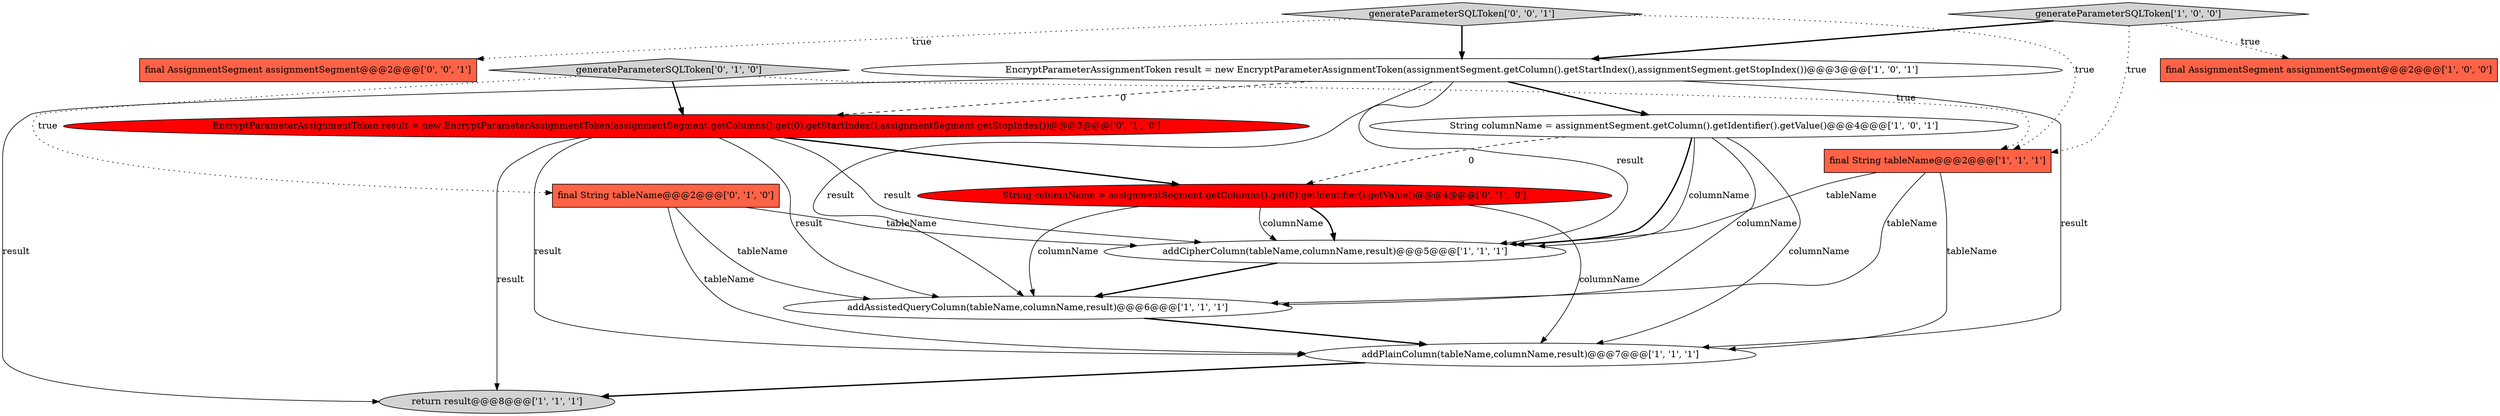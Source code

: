 digraph {
5 [style = filled, label = "addCipherColumn(tableName,columnName,result)@@@5@@@['1', '1', '1']", fillcolor = white, shape = ellipse image = "AAA0AAABBB1BBB"];
4 [style = filled, label = "final String tableName@@@2@@@['1', '1', '1']", fillcolor = tomato, shape = box image = "AAA0AAABBB1BBB"];
3 [style = filled, label = "addAssistedQueryColumn(tableName,columnName,result)@@@6@@@['1', '1', '1']", fillcolor = white, shape = ellipse image = "AAA0AAABBB1BBB"];
13 [style = filled, label = "final AssignmentSegment assignmentSegment@@@2@@@['0', '0', '1']", fillcolor = tomato, shape = box image = "AAA0AAABBB3BBB"];
0 [style = filled, label = "final AssignmentSegment assignmentSegment@@@2@@@['1', '0', '0']", fillcolor = tomato, shape = box image = "AAA0AAABBB1BBB"];
7 [style = filled, label = "String columnName = assignmentSegment.getColumn().getIdentifier().getValue()@@@4@@@['1', '0', '1']", fillcolor = white, shape = ellipse image = "AAA0AAABBB1BBB"];
10 [style = filled, label = "EncryptParameterAssignmentToken result = new EncryptParameterAssignmentToken(assignmentSegment.getColumns().get(0).getStartIndex(),assignmentSegment.getStopIndex())@@@3@@@['0', '1', '0']", fillcolor = red, shape = ellipse image = "AAA1AAABBB2BBB"];
11 [style = filled, label = "generateParameterSQLToken['0', '1', '0']", fillcolor = lightgray, shape = diamond image = "AAA0AAABBB2BBB"];
12 [style = filled, label = "String columnName = assignmentSegment.getColumns().get(0).getIdentifier().getValue()@@@4@@@['0', '1', '0']", fillcolor = red, shape = ellipse image = "AAA1AAABBB2BBB"];
8 [style = filled, label = "addPlainColumn(tableName,columnName,result)@@@7@@@['1', '1', '1']", fillcolor = white, shape = ellipse image = "AAA0AAABBB1BBB"];
14 [style = filled, label = "generateParameterSQLToken['0', '0', '1']", fillcolor = lightgray, shape = diamond image = "AAA0AAABBB3BBB"];
9 [style = filled, label = "final String tableName@@@2@@@['0', '1', '0']", fillcolor = tomato, shape = box image = "AAA0AAABBB2BBB"];
1 [style = filled, label = "return result@@@8@@@['1', '1', '1']", fillcolor = lightgray, shape = ellipse image = "AAA0AAABBB1BBB"];
2 [style = filled, label = "EncryptParameterAssignmentToken result = new EncryptParameterAssignmentToken(assignmentSegment.getColumn().getStartIndex(),assignmentSegment.getStopIndex())@@@3@@@['1', '0', '1']", fillcolor = white, shape = ellipse image = "AAA0AAABBB1BBB"];
6 [style = filled, label = "generateParameterSQLToken['1', '0', '0']", fillcolor = lightgray, shape = diamond image = "AAA0AAABBB1BBB"];
7->5 [style = solid, label="columnName"];
5->3 [style = bold, label=""];
4->5 [style = solid, label="tableName"];
2->5 [style = solid, label="result"];
9->8 [style = solid, label="tableName"];
12->5 [style = bold, label=""];
4->8 [style = solid, label="tableName"];
2->8 [style = solid, label="result"];
9->3 [style = solid, label="tableName"];
11->9 [style = dotted, label="true"];
9->5 [style = solid, label="tableName"];
7->3 [style = solid, label="columnName"];
11->4 [style = dotted, label="true"];
7->8 [style = solid, label="columnName"];
14->13 [style = dotted, label="true"];
2->10 [style = dashed, label="0"];
12->5 [style = solid, label="columnName"];
6->2 [style = bold, label=""];
8->1 [style = bold, label=""];
4->3 [style = solid, label="tableName"];
7->5 [style = bold, label=""];
2->1 [style = solid, label="result"];
10->5 [style = solid, label="result"];
6->4 [style = dotted, label="true"];
12->3 [style = solid, label="columnName"];
10->12 [style = bold, label=""];
11->10 [style = bold, label=""];
3->8 [style = bold, label=""];
12->8 [style = solid, label="columnName"];
7->12 [style = dashed, label="0"];
14->2 [style = bold, label=""];
6->0 [style = dotted, label="true"];
2->7 [style = bold, label=""];
10->3 [style = solid, label="result"];
10->1 [style = solid, label="result"];
14->4 [style = dotted, label="true"];
2->3 [style = solid, label="result"];
10->8 [style = solid, label="result"];
}
